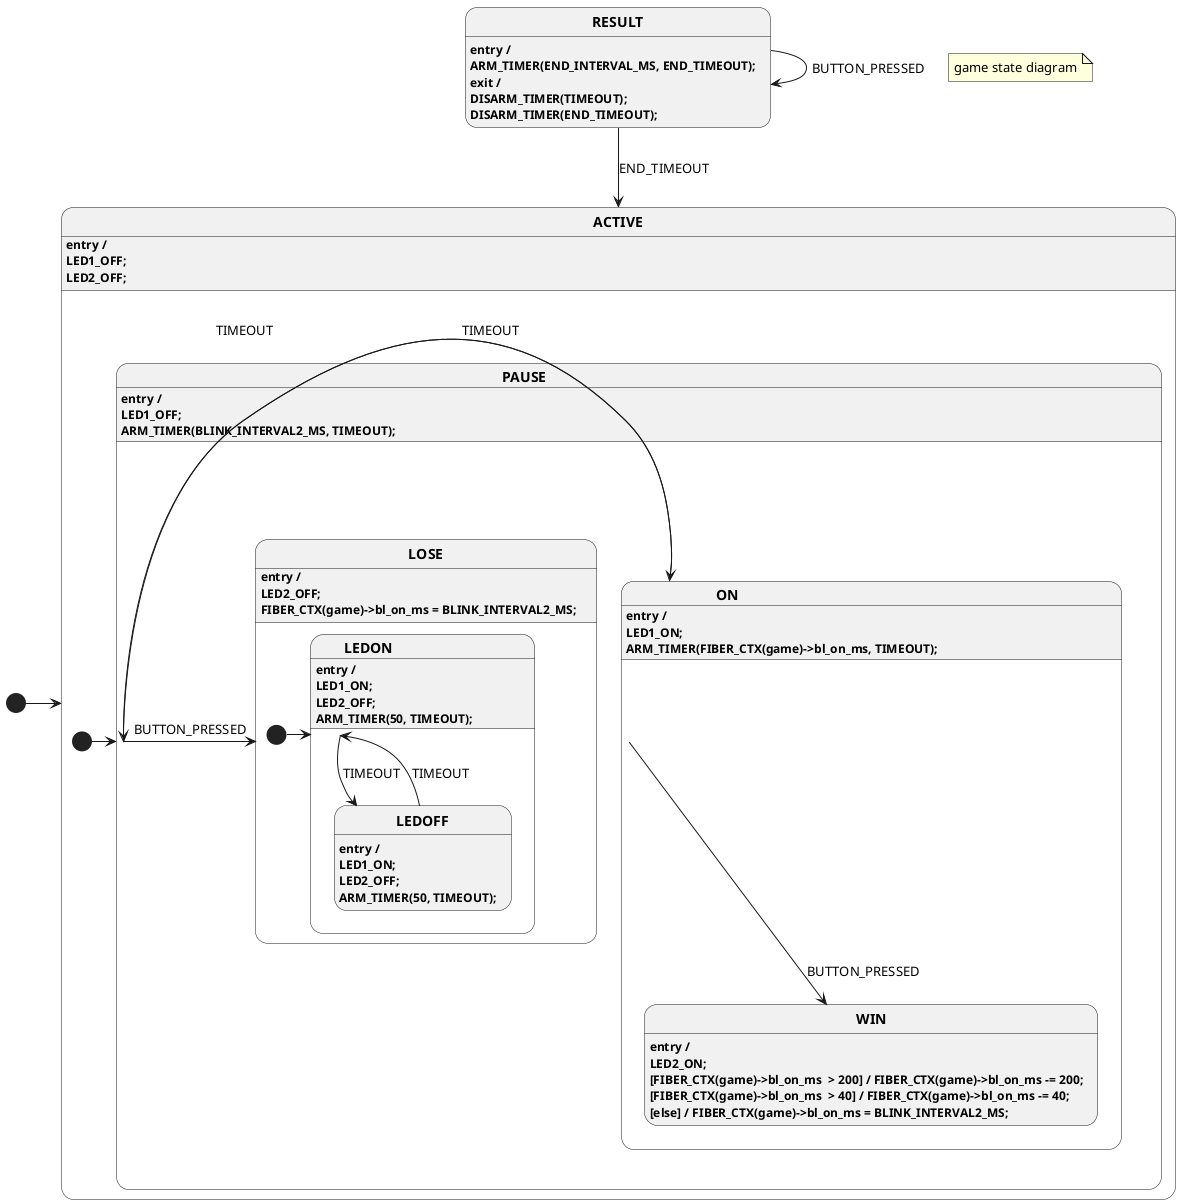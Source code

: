 @startuml

skinparam state {
  FontStyle bold
}

note "game state diagram" as TITLENOTE

[*] -> ACTIVE
state ACTIVE {
ACTIVE : **entry /** 
ACTIVE : LED1_OFF;
ACTIVE : LED2_OFF;
    [*] -> PAUSE
state PAUSE {
PAUSE : **entry /** 
PAUSE : LED1_OFF;
PAUSE : ARM_TIMER(BLINK_INTERVAL2_MS, TIMEOUT);
    PAUSE -> ON : TIMEOUT 

    PAUSE -> LOSE : BUTTON_PRESSED 

}

state ON {
ON : **entry /** 
ON : LED1_ON;
ON : ARM_TIMER(FIBER_CTX(game)->bl_on_ms, TIMEOUT);
    ON --> PAUSE : TIMEOUT 

    ON --> WIN : BUTTON_PRESSED 

}

}

state RESULT {
RESULT : **entry /** 
RESULT : ARM_TIMER(END_INTERVAL_MS, END_TIMEOUT);
RESULT : **exit /** 
RESULT : DISARM_TIMER(TIMEOUT);
RESULT : DISARM_TIMER(END_TIMEOUT);
    RESULT --> ACTIVE : END_TIMEOUT 

    RESULT --> RESULT : BUTTON_PRESSED 

state WIN {
WIN : **entry /** 
WIN : LED2_ON;                                                              
WIN : [FIBER_CTX(game)->bl_on_ms  > 200] / FIBER_CTX(game)->bl_on_ms -= 200;
WIN : [FIBER_CTX(game)->bl_on_ms  > 40] / FIBER_CTX(game)->bl_on_ms -= 40;  
WIN : [else] / FIBER_CTX(game)->bl_on_ms = BLINK_INTERVAL2_MS;              
}

state LOSE {
LOSE : **entry /** 
LOSE : LED2_OFF;
LOSE : FIBER_CTX(game)->bl_on_ms = BLINK_INTERVAL2_MS;
    [*] -> LEDON
state LEDON {
LEDON : **entry /** 
LEDON : LED1_ON;
LEDON : LED2_OFF;
LEDON : ARM_TIMER(50, TIMEOUT);
    LEDON --> LEDOFF : TIMEOUT 

}

state LEDOFF {
LEDOFF : **entry /** 
LEDOFF : LED1_ON;               
LEDOFF : LED2_OFF;              
LEDOFF : ARM_TIMER(50, TIMEOUT);
    LEDOFF --> LEDON : TIMEOUT 

}

}

}

@enduml

